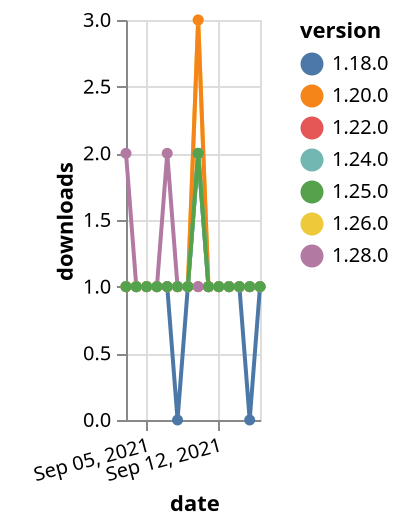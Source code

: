 {"$schema": "https://vega.github.io/schema/vega-lite/v5.json", "description": "A simple bar chart with embedded data.", "data": {"values": [{"date": "2021-09-03", "total": 222, "delta": 1, "version": "1.18.0"}, {"date": "2021-09-04", "total": 223, "delta": 1, "version": "1.18.0"}, {"date": "2021-09-05", "total": 224, "delta": 1, "version": "1.18.0"}, {"date": "2021-09-06", "total": 225, "delta": 1, "version": "1.18.0"}, {"date": "2021-09-07", "total": 226, "delta": 1, "version": "1.18.0"}, {"date": "2021-09-08", "total": 226, "delta": 0, "version": "1.18.0"}, {"date": "2021-09-09", "total": 227, "delta": 1, "version": "1.18.0"}, {"date": "2021-09-10", "total": 229, "delta": 2, "version": "1.18.0"}, {"date": "2021-09-11", "total": 230, "delta": 1, "version": "1.18.0"}, {"date": "2021-09-12", "total": 231, "delta": 1, "version": "1.18.0"}, {"date": "2021-09-13", "total": 232, "delta": 1, "version": "1.18.0"}, {"date": "2021-09-14", "total": 233, "delta": 1, "version": "1.18.0"}, {"date": "2021-09-15", "total": 233, "delta": 0, "version": "1.18.0"}, {"date": "2021-09-16", "total": 234, "delta": 1, "version": "1.18.0"}, {"date": "2021-09-03", "total": 173, "delta": 1, "version": "1.22.0"}, {"date": "2021-09-04", "total": 174, "delta": 1, "version": "1.22.0"}, {"date": "2021-09-05", "total": 175, "delta": 1, "version": "1.22.0"}, {"date": "2021-09-06", "total": 176, "delta": 1, "version": "1.22.0"}, {"date": "2021-09-07", "total": 177, "delta": 1, "version": "1.22.0"}, {"date": "2021-09-08", "total": 178, "delta": 1, "version": "1.22.0"}, {"date": "2021-09-09", "total": 179, "delta": 1, "version": "1.22.0"}, {"date": "2021-09-10", "total": 180, "delta": 1, "version": "1.22.0"}, {"date": "2021-09-11", "total": 181, "delta": 1, "version": "1.22.0"}, {"date": "2021-09-12", "total": 182, "delta": 1, "version": "1.22.0"}, {"date": "2021-09-13", "total": 183, "delta": 1, "version": "1.22.0"}, {"date": "2021-09-14", "total": 184, "delta": 1, "version": "1.22.0"}, {"date": "2021-09-15", "total": 185, "delta": 1, "version": "1.22.0"}, {"date": "2021-09-16", "total": 186, "delta": 1, "version": "1.22.0"}, {"date": "2021-09-03", "total": 116, "delta": 2, "version": "1.28.0"}, {"date": "2021-09-04", "total": 117, "delta": 1, "version": "1.28.0"}, {"date": "2021-09-05", "total": 118, "delta": 1, "version": "1.28.0"}, {"date": "2021-09-06", "total": 119, "delta": 1, "version": "1.28.0"}, {"date": "2021-09-07", "total": 121, "delta": 2, "version": "1.28.0"}, {"date": "2021-09-08", "total": 122, "delta": 1, "version": "1.28.0"}, {"date": "2021-09-09", "total": 123, "delta": 1, "version": "1.28.0"}, {"date": "2021-09-10", "total": 124, "delta": 1, "version": "1.28.0"}, {"date": "2021-09-11", "total": 125, "delta": 1, "version": "1.28.0"}, {"date": "2021-09-12", "total": 126, "delta": 1, "version": "1.28.0"}, {"date": "2021-09-13", "total": 127, "delta": 1, "version": "1.28.0"}, {"date": "2021-09-14", "total": 128, "delta": 1, "version": "1.28.0"}, {"date": "2021-09-15", "total": 129, "delta": 1, "version": "1.28.0"}, {"date": "2021-09-16", "total": 130, "delta": 1, "version": "1.28.0"}, {"date": "2021-09-03", "total": 164, "delta": 1, "version": "1.26.0"}, {"date": "2021-09-04", "total": 165, "delta": 1, "version": "1.26.0"}, {"date": "2021-09-05", "total": 166, "delta": 1, "version": "1.26.0"}, {"date": "2021-09-06", "total": 167, "delta": 1, "version": "1.26.0"}, {"date": "2021-09-07", "total": 168, "delta": 1, "version": "1.26.0"}, {"date": "2021-09-08", "total": 169, "delta": 1, "version": "1.26.0"}, {"date": "2021-09-09", "total": 170, "delta": 1, "version": "1.26.0"}, {"date": "2021-09-10", "total": 173, "delta": 3, "version": "1.26.0"}, {"date": "2021-09-11", "total": 174, "delta": 1, "version": "1.26.0"}, {"date": "2021-09-12", "total": 175, "delta": 1, "version": "1.26.0"}, {"date": "2021-09-13", "total": 176, "delta": 1, "version": "1.26.0"}, {"date": "2021-09-14", "total": 177, "delta": 1, "version": "1.26.0"}, {"date": "2021-09-15", "total": 178, "delta": 1, "version": "1.26.0"}, {"date": "2021-09-16", "total": 179, "delta": 1, "version": "1.26.0"}, {"date": "2021-09-03", "total": 288, "delta": 1, "version": "1.20.0"}, {"date": "2021-09-04", "total": 289, "delta": 1, "version": "1.20.0"}, {"date": "2021-09-05", "total": 290, "delta": 1, "version": "1.20.0"}, {"date": "2021-09-06", "total": 291, "delta": 1, "version": "1.20.0"}, {"date": "2021-09-07", "total": 292, "delta": 1, "version": "1.20.0"}, {"date": "2021-09-08", "total": 293, "delta": 1, "version": "1.20.0"}, {"date": "2021-09-09", "total": 294, "delta": 1, "version": "1.20.0"}, {"date": "2021-09-10", "total": 297, "delta": 3, "version": "1.20.0"}, {"date": "2021-09-11", "total": 298, "delta": 1, "version": "1.20.0"}, {"date": "2021-09-12", "total": 299, "delta": 1, "version": "1.20.0"}, {"date": "2021-09-13", "total": 300, "delta": 1, "version": "1.20.0"}, {"date": "2021-09-14", "total": 301, "delta": 1, "version": "1.20.0"}, {"date": "2021-09-15", "total": 302, "delta": 1, "version": "1.20.0"}, {"date": "2021-09-16", "total": 303, "delta": 1, "version": "1.20.0"}, {"date": "2021-09-03", "total": 149, "delta": 1, "version": "1.24.0"}, {"date": "2021-09-04", "total": 150, "delta": 1, "version": "1.24.0"}, {"date": "2021-09-05", "total": 151, "delta": 1, "version": "1.24.0"}, {"date": "2021-09-06", "total": 152, "delta": 1, "version": "1.24.0"}, {"date": "2021-09-07", "total": 153, "delta": 1, "version": "1.24.0"}, {"date": "2021-09-08", "total": 154, "delta": 1, "version": "1.24.0"}, {"date": "2021-09-09", "total": 155, "delta": 1, "version": "1.24.0"}, {"date": "2021-09-10", "total": 157, "delta": 2, "version": "1.24.0"}, {"date": "2021-09-11", "total": 158, "delta": 1, "version": "1.24.0"}, {"date": "2021-09-12", "total": 159, "delta": 1, "version": "1.24.0"}, {"date": "2021-09-13", "total": 160, "delta": 1, "version": "1.24.0"}, {"date": "2021-09-14", "total": 161, "delta": 1, "version": "1.24.0"}, {"date": "2021-09-15", "total": 162, "delta": 1, "version": "1.24.0"}, {"date": "2021-09-16", "total": 163, "delta": 1, "version": "1.24.0"}, {"date": "2021-09-03", "total": 134, "delta": 1, "version": "1.25.0"}, {"date": "2021-09-04", "total": 135, "delta": 1, "version": "1.25.0"}, {"date": "2021-09-05", "total": 136, "delta": 1, "version": "1.25.0"}, {"date": "2021-09-06", "total": 137, "delta": 1, "version": "1.25.0"}, {"date": "2021-09-07", "total": 138, "delta": 1, "version": "1.25.0"}, {"date": "2021-09-08", "total": 139, "delta": 1, "version": "1.25.0"}, {"date": "2021-09-09", "total": 140, "delta": 1, "version": "1.25.0"}, {"date": "2021-09-10", "total": 142, "delta": 2, "version": "1.25.0"}, {"date": "2021-09-11", "total": 143, "delta": 1, "version": "1.25.0"}, {"date": "2021-09-12", "total": 144, "delta": 1, "version": "1.25.0"}, {"date": "2021-09-13", "total": 145, "delta": 1, "version": "1.25.0"}, {"date": "2021-09-14", "total": 146, "delta": 1, "version": "1.25.0"}, {"date": "2021-09-15", "total": 147, "delta": 1, "version": "1.25.0"}, {"date": "2021-09-16", "total": 148, "delta": 1, "version": "1.25.0"}]}, "width": "container", "mark": {"type": "line", "point": {"filled": true}}, "encoding": {"x": {"field": "date", "type": "temporal", "timeUnit": "yearmonthdate", "title": "date", "axis": {"labelAngle": -15}}, "y": {"field": "delta", "type": "quantitative", "title": "downloads"}, "color": {"field": "version", "type": "nominal"}, "tooltip": {"field": "delta"}}}